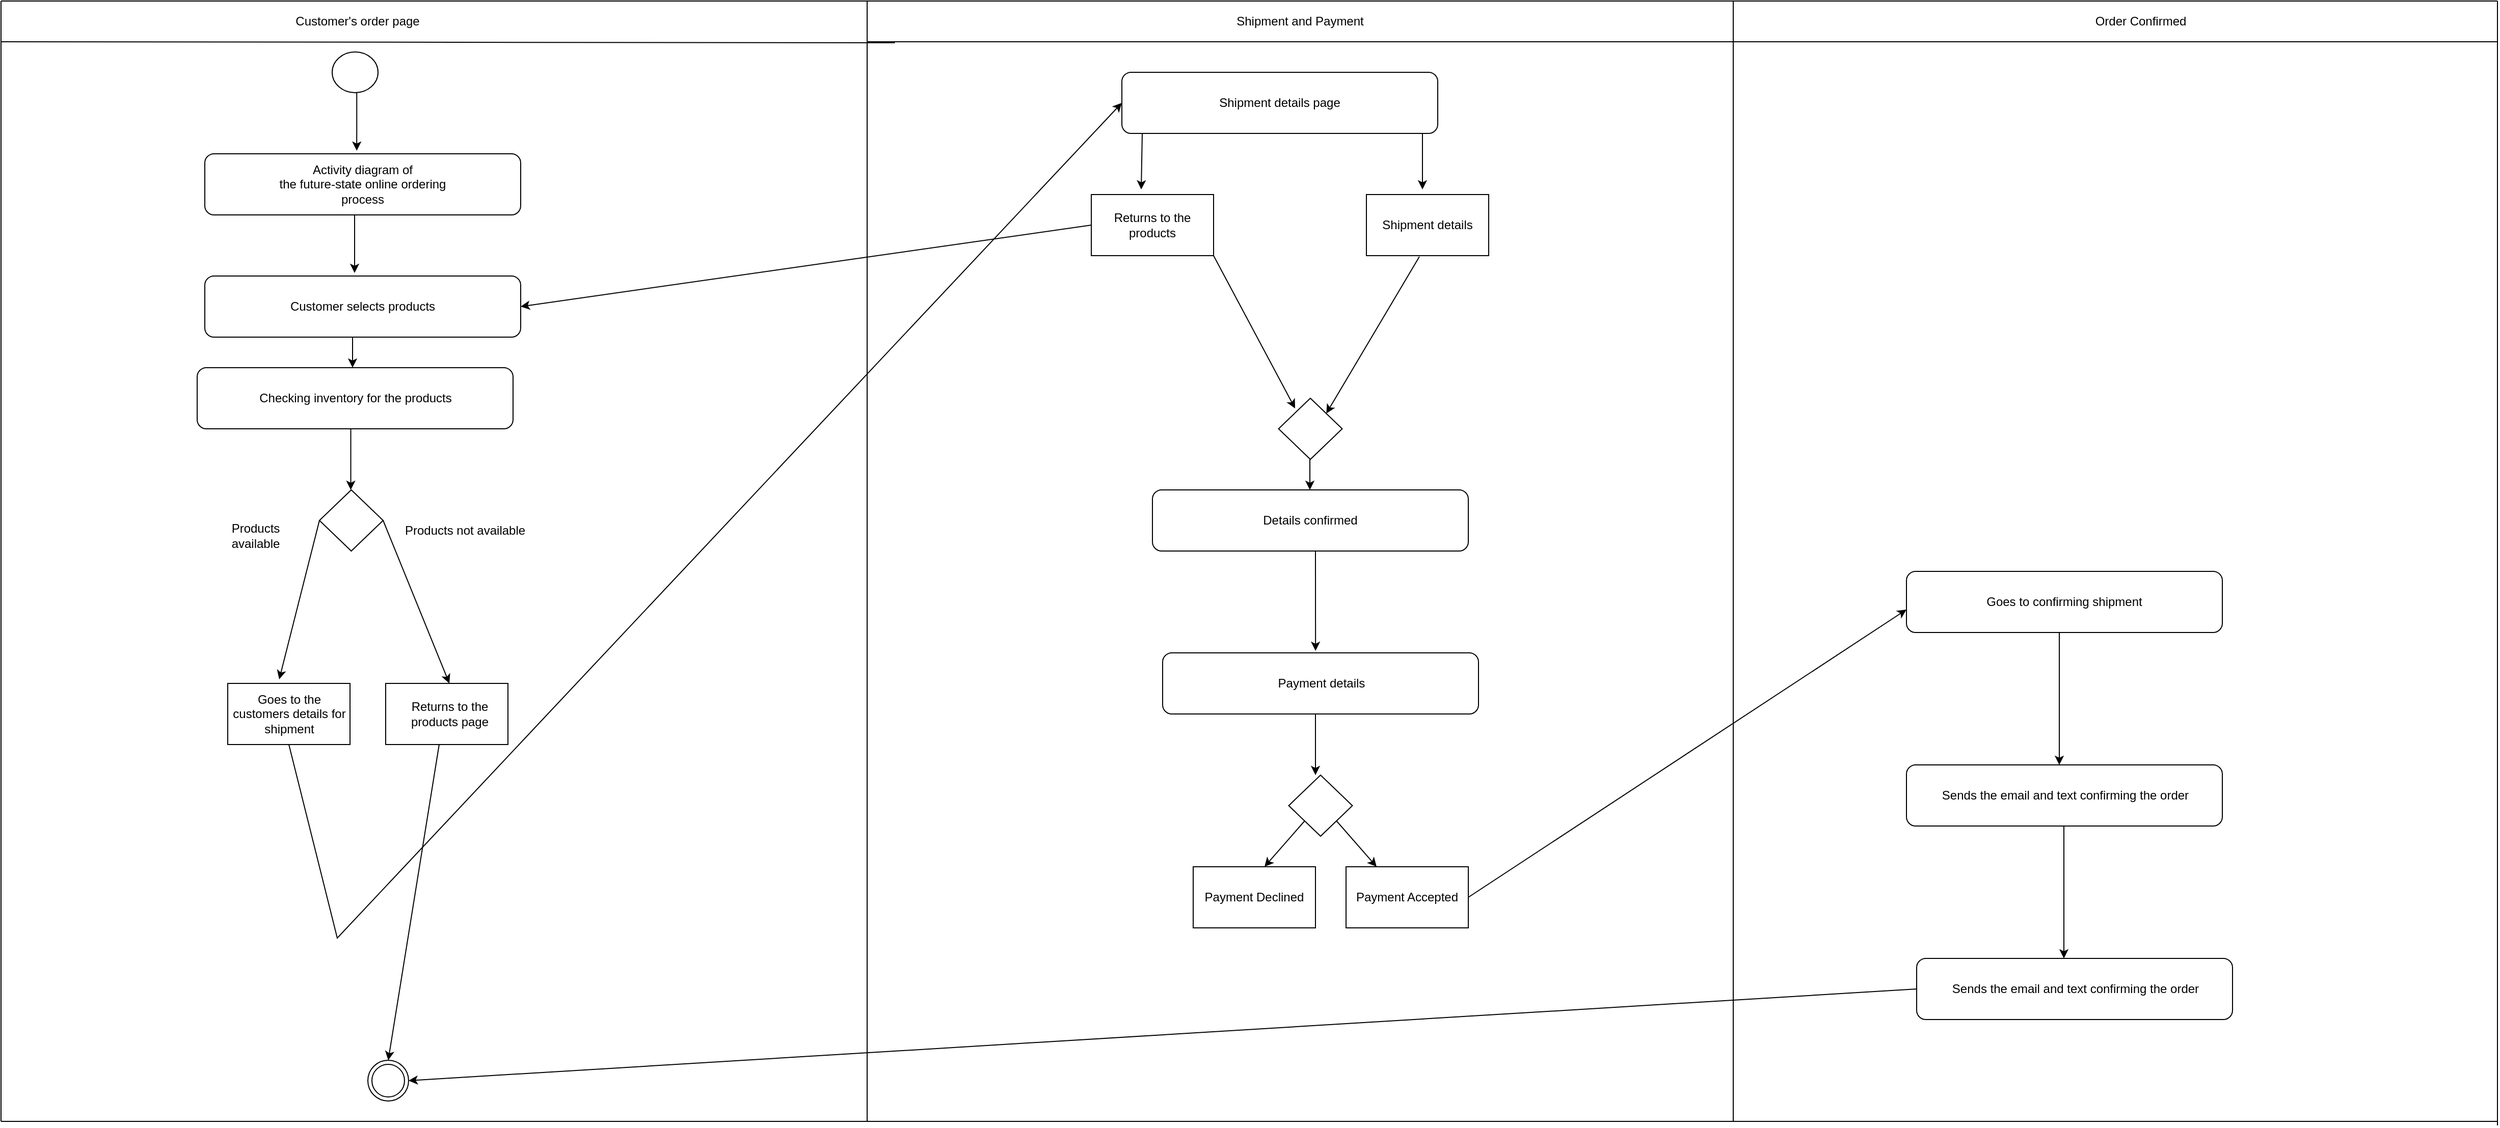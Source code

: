 <mxfile version="18.1.3" type="github">
  <diagram id="bfzW_d-6oRnT0RZYZXPe" name="Page-1">
    <mxGraphModel dx="2912" dy="1154" grid="1" gridSize="10" guides="1" tooltips="1" connect="1" arrows="1" fold="1" page="1" pageScale="1" pageWidth="850" pageHeight="1100" math="0" shadow="0">
      <root>
        <mxCell id="0" />
        <mxCell id="1" parent="0" />
        <mxCell id="19ECKn68sFGcYvQ7kJFy-46" value="" style="ellipse;shape=doubleEllipse;whiteSpace=wrap;html=1;aspect=fixed;" parent="1" vertex="1">
          <mxGeometry x="-490" y="1040" width="40" height="40" as="geometry" />
        </mxCell>
        <mxCell id="19ECKn68sFGcYvQ7kJFy-50" value="" style="ellipse;whiteSpace=wrap;html=1;" parent="1" vertex="1">
          <mxGeometry x="-525" y="50" width="45" height="40" as="geometry" />
        </mxCell>
        <mxCell id="19ECKn68sFGcYvQ7kJFy-52" value="" style="rounded=1;whiteSpace=wrap;html=1;" parent="1" vertex="1">
          <mxGeometry x="-650" y="150" width="310" height="60" as="geometry" />
        </mxCell>
        <mxCell id="19ECKn68sFGcYvQ7kJFy-54" value="" style="endArrow=classic;html=1;rounded=0;entryX=0.481;entryY=-0.05;entryDx=0;entryDy=0;entryPerimeter=0;exitX=0.536;exitY=1;exitDx=0;exitDy=0;exitPerimeter=0;" parent="1" source="19ECKn68sFGcYvQ7kJFy-50" target="19ECKn68sFGcYvQ7kJFy-52" edge="1">
          <mxGeometry width="50" height="50" relative="1" as="geometry">
            <mxPoint x="-500" y="95" as="sourcePoint" />
            <mxPoint x="-450" y="45" as="targetPoint" />
          </mxGeometry>
        </mxCell>
        <mxCell id="19ECKn68sFGcYvQ7kJFy-55" value="Activity diagram of&lt;br/&gt;the future-state online ordering&lt;br/&gt;process " style="text;html=1;strokeColor=none;fillColor=none;align=center;verticalAlign=middle;whiteSpace=wrap;rounded=0;" parent="1" vertex="1">
          <mxGeometry x="-650" y="165" width="310" height="30" as="geometry" />
        </mxCell>
        <mxCell id="19ECKn68sFGcYvQ7kJFy-56" value="" style="rounded=1;whiteSpace=wrap;html=1;" parent="1" vertex="1">
          <mxGeometry x="-650" y="270" width="310" height="60" as="geometry" />
        </mxCell>
        <mxCell id="19ECKn68sFGcYvQ7kJFy-57" value="Customer selects products" style="text;html=1;strokeColor=none;fillColor=none;align=center;verticalAlign=middle;whiteSpace=wrap;rounded=0;" parent="1" vertex="1">
          <mxGeometry x="-650" y="285" width="310" height="30" as="geometry" />
        </mxCell>
        <mxCell id="19ECKn68sFGcYvQ7kJFy-58" value="" style="endArrow=classic;html=1;rounded=0;entryX=0.481;entryY=-0.05;entryDx=0;entryDy=0;entryPerimeter=0;exitX=0.536;exitY=1;exitDx=0;exitDy=0;exitPerimeter=0;" parent="1" edge="1">
          <mxGeometry width="50" height="50" relative="1" as="geometry">
            <mxPoint x="-502.99" y="210" as="sourcePoint" />
            <mxPoint x="-503.0" y="267" as="targetPoint" />
          </mxGeometry>
        </mxCell>
        <mxCell id="19ECKn68sFGcYvQ7kJFy-60" value="" style="endArrow=classic;html=1;rounded=0;" parent="1" edge="1">
          <mxGeometry width="50" height="50" relative="1" as="geometry">
            <mxPoint x="-505" y="330" as="sourcePoint" />
            <mxPoint x="-505" y="360" as="targetPoint" />
          </mxGeometry>
        </mxCell>
        <mxCell id="19ECKn68sFGcYvQ7kJFy-61" value="" style="endArrow=classic;html=1;rounded=0;" parent="1" edge="1">
          <mxGeometry width="50" height="50" relative="1" as="geometry">
            <mxPoint x="-506.75" y="420" as="sourcePoint" />
            <mxPoint x="-506.75" y="480" as="targetPoint" />
          </mxGeometry>
        </mxCell>
        <mxCell id="19ECKn68sFGcYvQ7kJFy-63" value="" style="rounded=1;whiteSpace=wrap;html=1;" parent="1" vertex="1">
          <mxGeometry x="-657.5" y="360" width="310" height="60" as="geometry" />
        </mxCell>
        <mxCell id="19ECKn68sFGcYvQ7kJFy-64" value="Checking inventory for the products" style="text;html=1;strokeColor=none;fillColor=none;align=center;verticalAlign=middle;whiteSpace=wrap;rounded=0;" parent="1" vertex="1">
          <mxGeometry x="-657.5" y="375" width="310" height="30" as="geometry" />
        </mxCell>
        <mxCell id="19ECKn68sFGcYvQ7kJFy-65" value="" style="rhombus;whiteSpace=wrap;html=1;" parent="1" vertex="1">
          <mxGeometry x="-537.5" y="480" width="62.5" height="60" as="geometry" />
        </mxCell>
        <mxCell id="19ECKn68sFGcYvQ7kJFy-66" value="" style="endArrow=classic;html=1;rounded=0;exitX=0;exitY=0.5;exitDx=0;exitDy=0;" parent="1" source="19ECKn68sFGcYvQ7kJFy-65" edge="1">
          <mxGeometry width="50" height="50" relative="1" as="geometry">
            <mxPoint x="-520" y="510" as="sourcePoint" />
            <mxPoint x="-577" y="666" as="targetPoint" />
          </mxGeometry>
        </mxCell>
        <mxCell id="19ECKn68sFGcYvQ7kJFy-67" value="" style="endArrow=classic;html=1;rounded=0;exitX=1;exitY=0.5;exitDx=0;exitDy=0;entryX=0.5;entryY=0;entryDx=0;entryDy=0;" parent="1" source="19ECKn68sFGcYvQ7kJFy-65" target="19ECKn68sFGcYvQ7kJFy-73" edge="1">
          <mxGeometry width="50" height="50" relative="1" as="geometry">
            <mxPoint x="-460" y="520" as="sourcePoint" />
            <mxPoint x="-420" y="550" as="targetPoint" />
          </mxGeometry>
        </mxCell>
        <mxCell id="19ECKn68sFGcYvQ7kJFy-68" value="" style="rounded=0;whiteSpace=wrap;html=1;" parent="1" vertex="1">
          <mxGeometry x="-627.5" y="670" width="120" height="60" as="geometry" />
        </mxCell>
        <mxCell id="19ECKn68sFGcYvQ7kJFy-69" value="" style="rounded=0;whiteSpace=wrap;html=1;" parent="1" vertex="1">
          <mxGeometry x="-472.5" y="670" width="120" height="60" as="geometry" />
        </mxCell>
        <mxCell id="19ECKn68sFGcYvQ7kJFy-70" value="Products available" style="text;html=1;strokeColor=none;fillColor=none;align=center;verticalAlign=middle;whiteSpace=wrap;rounded=0;" parent="1" vertex="1">
          <mxGeometry x="-630" y="510" width="60" height="30" as="geometry" />
        </mxCell>
        <mxCell id="19ECKn68sFGcYvQ7kJFy-71" value="&lt;span style=&quot;&quot;&gt;Products not available&lt;/span&gt;" style="text;html=1;align=center;verticalAlign=middle;resizable=0;points=[];autosize=1;strokeColor=none;fillColor=none;" parent="1" vertex="1">
          <mxGeometry x="-460" y="510" width="130" height="20" as="geometry" />
        </mxCell>
        <mxCell id="19ECKn68sFGcYvQ7kJFy-72" value="Goes to the customers details for shipment" style="text;html=1;strokeColor=none;fillColor=none;align=center;verticalAlign=middle;whiteSpace=wrap;rounded=0;" parent="1" vertex="1">
          <mxGeometry x="-627.5" y="670" width="120" height="60" as="geometry" />
        </mxCell>
        <mxCell id="19ECKn68sFGcYvQ7kJFy-73" value="Returns to the products page" style="text;html=1;strokeColor=none;fillColor=none;align=center;verticalAlign=middle;whiteSpace=wrap;rounded=0;" parent="1" vertex="1">
          <mxGeometry x="-472.5" y="670" width="125" height="60" as="geometry" />
        </mxCell>
        <mxCell id="19ECKn68sFGcYvQ7kJFy-75" value="" style="rounded=1;whiteSpace=wrap;html=1;" parent="1" vertex="1">
          <mxGeometry x="250" y="70" width="310" height="60" as="geometry" />
        </mxCell>
        <mxCell id="19ECKn68sFGcYvQ7kJFy-76" value="Shipment details page" style="text;html=1;strokeColor=none;fillColor=none;align=center;verticalAlign=middle;whiteSpace=wrap;rounded=0;" parent="1" vertex="1">
          <mxGeometry x="250" y="85" width="310" height="30" as="geometry" />
        </mxCell>
        <mxCell id="NxdFWwSD8Y3d5Sd5csar-4" value="" style="endArrow=classic;html=1;rounded=0;" parent="1" edge="1">
          <mxGeometry width="50" height="50" relative="1" as="geometry">
            <mxPoint x="270" y="130" as="sourcePoint" />
            <mxPoint x="269" y="185" as="targetPoint" />
          </mxGeometry>
        </mxCell>
        <mxCell id="NxdFWwSD8Y3d5Sd5csar-5" value="" style="endArrow=classic;html=1;rounded=0;" parent="1" edge="1">
          <mxGeometry width="50" height="50" relative="1" as="geometry">
            <mxPoint x="545" y="130" as="sourcePoint" />
            <mxPoint x="545" y="185" as="targetPoint" />
          </mxGeometry>
        </mxCell>
        <mxCell id="NxdFWwSD8Y3d5Sd5csar-9" value="" style="endArrow=none;html=1;rounded=0;" parent="1" edge="1">
          <mxGeometry width="50" height="50" relative="1" as="geometry">
            <mxPoint y="1100" as="sourcePoint" />
            <mxPoint as="targetPoint" />
          </mxGeometry>
        </mxCell>
        <mxCell id="NxdFWwSD8Y3d5Sd5csar-11" value="" style="endArrow=none;html=1;rounded=0;" parent="1" edge="1">
          <mxGeometry width="50" height="50" relative="1" as="geometry">
            <mxPoint as="sourcePoint" />
            <mxPoint x="850" as="targetPoint" />
          </mxGeometry>
        </mxCell>
        <mxCell id="NxdFWwSD8Y3d5Sd5csar-12" value="" style="endArrow=none;html=1;rounded=0;" parent="1" edge="1">
          <mxGeometry width="50" height="50" relative="1" as="geometry">
            <mxPoint x="850" y="1100" as="sourcePoint" />
            <mxPoint x="850" as="targetPoint" />
          </mxGeometry>
        </mxCell>
        <mxCell id="NxdFWwSD8Y3d5Sd5csar-13" value="" style="endArrow=none;html=1;rounded=0;" parent="1" edge="1">
          <mxGeometry width="50" height="50" relative="1" as="geometry">
            <mxPoint y="1100" as="sourcePoint" />
            <mxPoint x="850" y="1100" as="targetPoint" />
          </mxGeometry>
        </mxCell>
        <mxCell id="NxdFWwSD8Y3d5Sd5csar-14" value="" style="endArrow=none;html=1;rounded=0;" parent="1" edge="1">
          <mxGeometry width="50" height="50" relative="1" as="geometry">
            <mxPoint y="40" as="sourcePoint" />
            <mxPoint x="850" y="40" as="targetPoint" />
          </mxGeometry>
        </mxCell>
        <mxCell id="NxdFWwSD8Y3d5Sd5csar-15" value="Shipment and Payment" style="text;html=1;strokeColor=none;fillColor=none;align=center;verticalAlign=middle;whiteSpace=wrap;rounded=0;" parent="1" vertex="1">
          <mxGeometry width="850" height="40" as="geometry" />
        </mxCell>
        <mxCell id="NxdFWwSD8Y3d5Sd5csar-20" value="" style="endArrow=none;html=1;rounded=0;" parent="1" edge="1">
          <mxGeometry width="50" height="50" relative="1" as="geometry">
            <mxPoint x="1600" y="1104" as="sourcePoint" />
            <mxPoint x="1600" as="targetPoint" />
          </mxGeometry>
        </mxCell>
        <mxCell id="NxdFWwSD8Y3d5Sd5csar-21" value="" style="endArrow=none;html=1;rounded=0;" parent="1" edge="1">
          <mxGeometry width="50" height="50" relative="1" as="geometry">
            <mxPoint x="850" y="40" as="sourcePoint" />
            <mxPoint x="1600" y="40" as="targetPoint" />
          </mxGeometry>
        </mxCell>
        <mxCell id="NxdFWwSD8Y3d5Sd5csar-22" value="" style="endArrow=none;html=1;rounded=0;" parent="1" edge="1">
          <mxGeometry width="50" height="50" relative="1" as="geometry">
            <mxPoint x="850" as="sourcePoint" />
            <mxPoint x="1600" as="targetPoint" />
          </mxGeometry>
        </mxCell>
        <mxCell id="NxdFWwSD8Y3d5Sd5csar-23" value="" style="endArrow=none;html=1;rounded=0;" parent="1" edge="1">
          <mxGeometry width="50" height="50" relative="1" as="geometry">
            <mxPoint x="850" y="1100" as="sourcePoint" />
            <mxPoint x="1600" y="1100" as="targetPoint" />
          </mxGeometry>
        </mxCell>
        <mxCell id="NxdFWwSD8Y3d5Sd5csar-24" value="" style="endArrow=none;html=1;rounded=0;" parent="1" edge="1">
          <mxGeometry width="50" height="50" relative="1" as="geometry">
            <mxPoint x="-850" y="1100" as="sourcePoint" />
            <mxPoint y="1100" as="targetPoint" />
          </mxGeometry>
        </mxCell>
        <mxCell id="NxdFWwSD8Y3d5Sd5csar-25" value="" style="endArrow=none;html=1;rounded=0;entryX=0.032;entryY=1.025;entryDx=0;entryDy=0;entryPerimeter=0;" parent="1" target="NxdFWwSD8Y3d5Sd5csar-15" edge="1">
          <mxGeometry width="50" height="50" relative="1" as="geometry">
            <mxPoint x="-850" y="40" as="sourcePoint" />
            <mxPoint x="-800" y="-10" as="targetPoint" />
          </mxGeometry>
        </mxCell>
        <mxCell id="NxdFWwSD8Y3d5Sd5csar-26" value="" style="endArrow=none;html=1;rounded=0;entryX=0.032;entryY=0;entryDx=0;entryDy=0;entryPerimeter=0;" parent="1" target="NxdFWwSD8Y3d5Sd5csar-15" edge="1">
          <mxGeometry width="50" height="50" relative="1" as="geometry">
            <mxPoint x="-850" as="sourcePoint" />
            <mxPoint x="-800" y="-50" as="targetPoint" />
          </mxGeometry>
        </mxCell>
        <mxCell id="NxdFWwSD8Y3d5Sd5csar-27" value="Customer&#39;s order page" style="text;html=1;strokeColor=none;fillColor=none;align=center;verticalAlign=middle;whiteSpace=wrap;rounded=0;" parent="1" vertex="1">
          <mxGeometry x="-680" y="5" width="360" height="30" as="geometry" />
        </mxCell>
        <mxCell id="NxdFWwSD8Y3d5Sd5csar-28" value="" style="endArrow=none;html=1;rounded=0;" parent="1" edge="1">
          <mxGeometry width="50" height="50" relative="1" as="geometry">
            <mxPoint x="-850" y="1100" as="sourcePoint" />
            <mxPoint x="-850" as="targetPoint" />
          </mxGeometry>
        </mxCell>
        <mxCell id="NxdFWwSD8Y3d5Sd5csar-30" value="" style="endArrow=classic;html=1;rounded=0;exitX=0.5;exitY=1;exitDx=0;exitDy=0;entryX=0;entryY=0.5;entryDx=0;entryDy=0;" parent="1" source="19ECKn68sFGcYvQ7kJFy-72" target="19ECKn68sFGcYvQ7kJFy-76" edge="1">
          <mxGeometry width="50" height="50" relative="1" as="geometry">
            <mxPoint x="-330" y="740" as="sourcePoint" />
            <mxPoint x="-430" y="840" as="targetPoint" />
            <Array as="points">
              <mxPoint x="-520" y="920" />
            </Array>
          </mxGeometry>
        </mxCell>
        <mxCell id="NxdFWwSD8Y3d5Sd5csar-32" value="" style="rounded=0;whiteSpace=wrap;html=1;" parent="1" vertex="1">
          <mxGeometry x="220" y="190" width="120" height="60" as="geometry" />
        </mxCell>
        <mxCell id="NxdFWwSD8Y3d5Sd5csar-33" value="Returns to the products" style="text;html=1;strokeColor=none;fillColor=none;align=center;verticalAlign=middle;whiteSpace=wrap;rounded=0;" parent="1" vertex="1">
          <mxGeometry x="220" y="190" width="120" height="60" as="geometry" />
        </mxCell>
        <mxCell id="NxdFWwSD8Y3d5Sd5csar-34" value="" style="endArrow=classic;html=1;rounded=0;exitX=0;exitY=0.5;exitDx=0;exitDy=0;entryX=1;entryY=0.5;entryDx=0;entryDy=0;" parent="1" source="NxdFWwSD8Y3d5Sd5csar-33" target="19ECKn68sFGcYvQ7kJFy-57" edge="1">
          <mxGeometry width="50" height="50" relative="1" as="geometry">
            <mxPoint x="200" y="590" as="sourcePoint" />
            <mxPoint x="110" y="670" as="targetPoint" />
          </mxGeometry>
        </mxCell>
        <mxCell id="NxdFWwSD8Y3d5Sd5csar-35" value="" style="rounded=0;whiteSpace=wrap;html=1;" parent="1" vertex="1">
          <mxGeometry x="490" y="190" width="120" height="60" as="geometry" />
        </mxCell>
        <mxCell id="NxdFWwSD8Y3d5Sd5csar-36" value="Shipment details" style="text;html=1;strokeColor=none;fillColor=none;align=center;verticalAlign=middle;whiteSpace=wrap;rounded=0;" parent="1" vertex="1">
          <mxGeometry x="490" y="190" width="120" height="60" as="geometry" />
        </mxCell>
        <mxCell id="NxdFWwSD8Y3d5Sd5csar-37" value="" style="endArrow=classic;html=1;rounded=0;exitX=0.433;exitY=1.017;exitDx=0;exitDy=0;exitPerimeter=0;entryX=1;entryY=0;entryDx=0;entryDy=0;" parent="1" source="NxdFWwSD8Y3d5Sd5csar-36" target="NxdFWwSD8Y3d5Sd5csar-40" edge="1">
          <mxGeometry width="50" height="50" relative="1" as="geometry">
            <mxPoint x="200" y="600" as="sourcePoint" />
            <mxPoint x="542" y="360" as="targetPoint" />
          </mxGeometry>
        </mxCell>
        <mxCell id="NxdFWwSD8Y3d5Sd5csar-38" value="" style="rounded=1;whiteSpace=wrap;html=1;" parent="1" vertex="1">
          <mxGeometry x="280" y="480" width="310" height="60" as="geometry" />
        </mxCell>
        <mxCell id="NxdFWwSD8Y3d5Sd5csar-39" value="Details confirmed" style="text;html=1;strokeColor=none;fillColor=none;align=center;verticalAlign=middle;whiteSpace=wrap;rounded=0;" parent="1" vertex="1">
          <mxGeometry x="280" y="495" width="310" height="30" as="geometry" />
        </mxCell>
        <mxCell id="NxdFWwSD8Y3d5Sd5csar-40" value="" style="rhombus;whiteSpace=wrap;html=1;" parent="1" vertex="1">
          <mxGeometry x="403.75" y="390" width="62.5" height="60" as="geometry" />
        </mxCell>
        <mxCell id="NxdFWwSD8Y3d5Sd5csar-41" value="" style="endArrow=classic;html=1;rounded=0;exitX=1;exitY=1;exitDx=0;exitDy=0;" parent="1" source="NxdFWwSD8Y3d5Sd5csar-33" edge="1">
          <mxGeometry width="50" height="50" relative="1" as="geometry">
            <mxPoint x="300" y="340" as="sourcePoint" />
            <mxPoint x="420" y="400" as="targetPoint" />
          </mxGeometry>
        </mxCell>
        <mxCell id="NxdFWwSD8Y3d5Sd5csar-42" value="" style="endArrow=classic;html=1;rounded=0;" parent="1" edge="1">
          <mxGeometry width="50" height="50" relative="1" as="geometry">
            <mxPoint x="434.5" y="450" as="sourcePoint" />
            <mxPoint x="434.5" y="480" as="targetPoint" />
          </mxGeometry>
        </mxCell>
        <mxCell id="NxdFWwSD8Y3d5Sd5csar-44" value="" style="endArrow=classic;html=1;rounded=0;exitX=0.103;exitY=1.033;exitDx=0;exitDy=0;exitPerimeter=0;" parent="1" edge="1">
          <mxGeometry width="50" height="50" relative="1" as="geometry">
            <mxPoint x="440" y="540" as="sourcePoint" />
            <mxPoint x="440.07" y="638.02" as="targetPoint" />
          </mxGeometry>
        </mxCell>
        <mxCell id="NxdFWwSD8Y3d5Sd5csar-45" value="" style="rounded=1;whiteSpace=wrap;html=1;" parent="1" vertex="1">
          <mxGeometry x="290" y="640" width="310" height="60" as="geometry" />
        </mxCell>
        <mxCell id="NxdFWwSD8Y3d5Sd5csar-46" value="Payment details" style="text;html=1;strokeColor=none;fillColor=none;align=center;verticalAlign=middle;whiteSpace=wrap;rounded=0;" parent="1" vertex="1">
          <mxGeometry x="291" y="655" width="310" height="30" as="geometry" />
        </mxCell>
        <mxCell id="NxdFWwSD8Y3d5Sd5csar-47" value="" style="endArrow=classic;html=1;rounded=0;" parent="1" edge="1">
          <mxGeometry width="50" height="50" relative="1" as="geometry">
            <mxPoint x="440" y="700" as="sourcePoint" />
            <mxPoint x="440" y="760" as="targetPoint" />
          </mxGeometry>
        </mxCell>
        <mxCell id="NxdFWwSD8Y3d5Sd5csar-48" value="" style="rhombus;whiteSpace=wrap;html=1;" parent="1" vertex="1">
          <mxGeometry x="413.75" y="760" width="62.5" height="60" as="geometry" />
        </mxCell>
        <mxCell id="NxdFWwSD8Y3d5Sd5csar-49" value="" style="endArrow=classic;html=1;rounded=0;exitX=0;exitY=1;exitDx=0;exitDy=0;" parent="1" source="NxdFWwSD8Y3d5Sd5csar-48" edge="1">
          <mxGeometry width="50" height="50" relative="1" as="geometry">
            <mxPoint x="390" y="820" as="sourcePoint" />
            <mxPoint x="390" y="850" as="targetPoint" />
          </mxGeometry>
        </mxCell>
        <mxCell id="NxdFWwSD8Y3d5Sd5csar-50" value="" style="endArrow=classic;html=1;rounded=0;exitX=1;exitY=1;exitDx=0;exitDy=0;" parent="1" source="NxdFWwSD8Y3d5Sd5csar-48" edge="1">
          <mxGeometry width="50" height="50" relative="1" as="geometry">
            <mxPoint x="500" y="820" as="sourcePoint" />
            <mxPoint x="500" y="850" as="targetPoint" />
          </mxGeometry>
        </mxCell>
        <mxCell id="NxdFWwSD8Y3d5Sd5csar-51" value="" style="rounded=0;whiteSpace=wrap;html=1;" parent="1" vertex="1">
          <mxGeometry x="320" y="850" width="120" height="60" as="geometry" />
        </mxCell>
        <mxCell id="NxdFWwSD8Y3d5Sd5csar-52" value="Payment Declined" style="text;html=1;strokeColor=none;fillColor=none;align=center;verticalAlign=middle;whiteSpace=wrap;rounded=0;" parent="1" vertex="1">
          <mxGeometry x="320" y="850" width="120" height="60" as="geometry" />
        </mxCell>
        <mxCell id="NxdFWwSD8Y3d5Sd5csar-53" value="" style="rounded=0;whiteSpace=wrap;html=1;" parent="1" vertex="1">
          <mxGeometry x="470" y="850" width="120" height="60" as="geometry" />
        </mxCell>
        <mxCell id="NxdFWwSD8Y3d5Sd5csar-54" value="Payment Accepted" style="text;html=1;strokeColor=none;fillColor=none;align=center;verticalAlign=middle;whiteSpace=wrap;rounded=0;" parent="1" vertex="1">
          <mxGeometry x="470" y="850" width="120" height="60" as="geometry" />
        </mxCell>
        <mxCell id="NxdFWwSD8Y3d5Sd5csar-55" value="Order Confirmed" style="text;html=1;strokeColor=none;fillColor=none;align=center;verticalAlign=middle;whiteSpace=wrap;rounded=0;" parent="1" vertex="1">
          <mxGeometry x="1200" y="5" width="100" height="30" as="geometry" />
        </mxCell>
        <mxCell id="KRUwEf3i9f7sCpiHzPat-1" value="" style="endArrow=classic;html=1;rounded=0;exitX=1;exitY=0.5;exitDx=0;exitDy=0;entryX=0;entryY=0.75;entryDx=0;entryDy=0;" edge="1" parent="1" source="NxdFWwSD8Y3d5Sd5csar-54" target="KRUwEf3i9f7sCpiHzPat-3">
          <mxGeometry width="50" height="50" relative="1" as="geometry">
            <mxPoint x="600" y="790" as="sourcePoint" />
            <mxPoint x="1010" y="670" as="targetPoint" />
          </mxGeometry>
        </mxCell>
        <mxCell id="KRUwEf3i9f7sCpiHzPat-2" value="" style="rounded=1;whiteSpace=wrap;html=1;" vertex="1" parent="1">
          <mxGeometry x="1020" y="560" width="310" height="60" as="geometry" />
        </mxCell>
        <mxCell id="KRUwEf3i9f7sCpiHzPat-3" value="Goes to confirming shipment" style="text;html=1;strokeColor=none;fillColor=none;align=center;verticalAlign=middle;whiteSpace=wrap;rounded=0;" vertex="1" parent="1">
          <mxGeometry x="1020" y="575" width="310" height="30" as="geometry" />
        </mxCell>
        <mxCell id="KRUwEf3i9f7sCpiHzPat-4" value="" style="endArrow=classic;html=1;rounded=0;" edge="1" parent="1">
          <mxGeometry width="50" height="50" relative="1" as="geometry">
            <mxPoint x="1170" y="620" as="sourcePoint" />
            <mxPoint x="1170" y="750" as="targetPoint" />
          </mxGeometry>
        </mxCell>
        <mxCell id="KRUwEf3i9f7sCpiHzPat-5" value="" style="rounded=1;whiteSpace=wrap;html=1;" vertex="1" parent="1">
          <mxGeometry x="1020" y="750" width="310" height="60" as="geometry" />
        </mxCell>
        <mxCell id="KRUwEf3i9f7sCpiHzPat-6" value="Sends the email and text confirming the order" style="text;html=1;strokeColor=none;fillColor=none;align=center;verticalAlign=middle;whiteSpace=wrap;rounded=0;" vertex="1" parent="1">
          <mxGeometry x="1021" y="765" width="310" height="30" as="geometry" />
        </mxCell>
        <mxCell id="KRUwEf3i9f7sCpiHzPat-7" value="" style="endArrow=classic;html=1;rounded=0;" edge="1" parent="1">
          <mxGeometry width="50" height="50" relative="1" as="geometry">
            <mxPoint x="1174.5" y="810" as="sourcePoint" />
            <mxPoint x="1174.5" y="940" as="targetPoint" />
          </mxGeometry>
        </mxCell>
        <mxCell id="KRUwEf3i9f7sCpiHzPat-8" value="" style="rounded=1;whiteSpace=wrap;html=1;" vertex="1" parent="1">
          <mxGeometry x="1030" y="940" width="310" height="60" as="geometry" />
        </mxCell>
        <mxCell id="KRUwEf3i9f7sCpiHzPat-9" value="Sends the email and text confirming the order" style="text;html=1;strokeColor=none;fillColor=none;align=center;verticalAlign=middle;whiteSpace=wrap;rounded=0;" vertex="1" parent="1">
          <mxGeometry x="1031" y="955" width="310" height="30" as="geometry" />
        </mxCell>
        <mxCell id="KRUwEf3i9f7sCpiHzPat-10" value="" style="endArrow=classic;html=1;rounded=0;entryX=1;entryY=0.5;entryDx=0;entryDy=0;exitX=0;exitY=0.5;exitDx=0;exitDy=0;" edge="1" parent="1" source="KRUwEf3i9f7sCpiHzPat-8" target="19ECKn68sFGcYvQ7kJFy-46">
          <mxGeometry width="50" height="50" relative="1" as="geometry">
            <mxPoint x="950" y="990" as="sourcePoint" />
            <mxPoint x="1000" y="940" as="targetPoint" />
          </mxGeometry>
        </mxCell>
        <mxCell id="KRUwEf3i9f7sCpiHzPat-11" value="" style="endArrow=classic;html=1;rounded=0;entryX=0.5;entryY=0;entryDx=0;entryDy=0;" edge="1" parent="1" target="19ECKn68sFGcYvQ7kJFy-46">
          <mxGeometry width="50" height="50" relative="1" as="geometry">
            <mxPoint x="-420" y="730" as="sourcePoint" />
            <mxPoint x="-370" y="680" as="targetPoint" />
          </mxGeometry>
        </mxCell>
      </root>
    </mxGraphModel>
  </diagram>
</mxfile>
